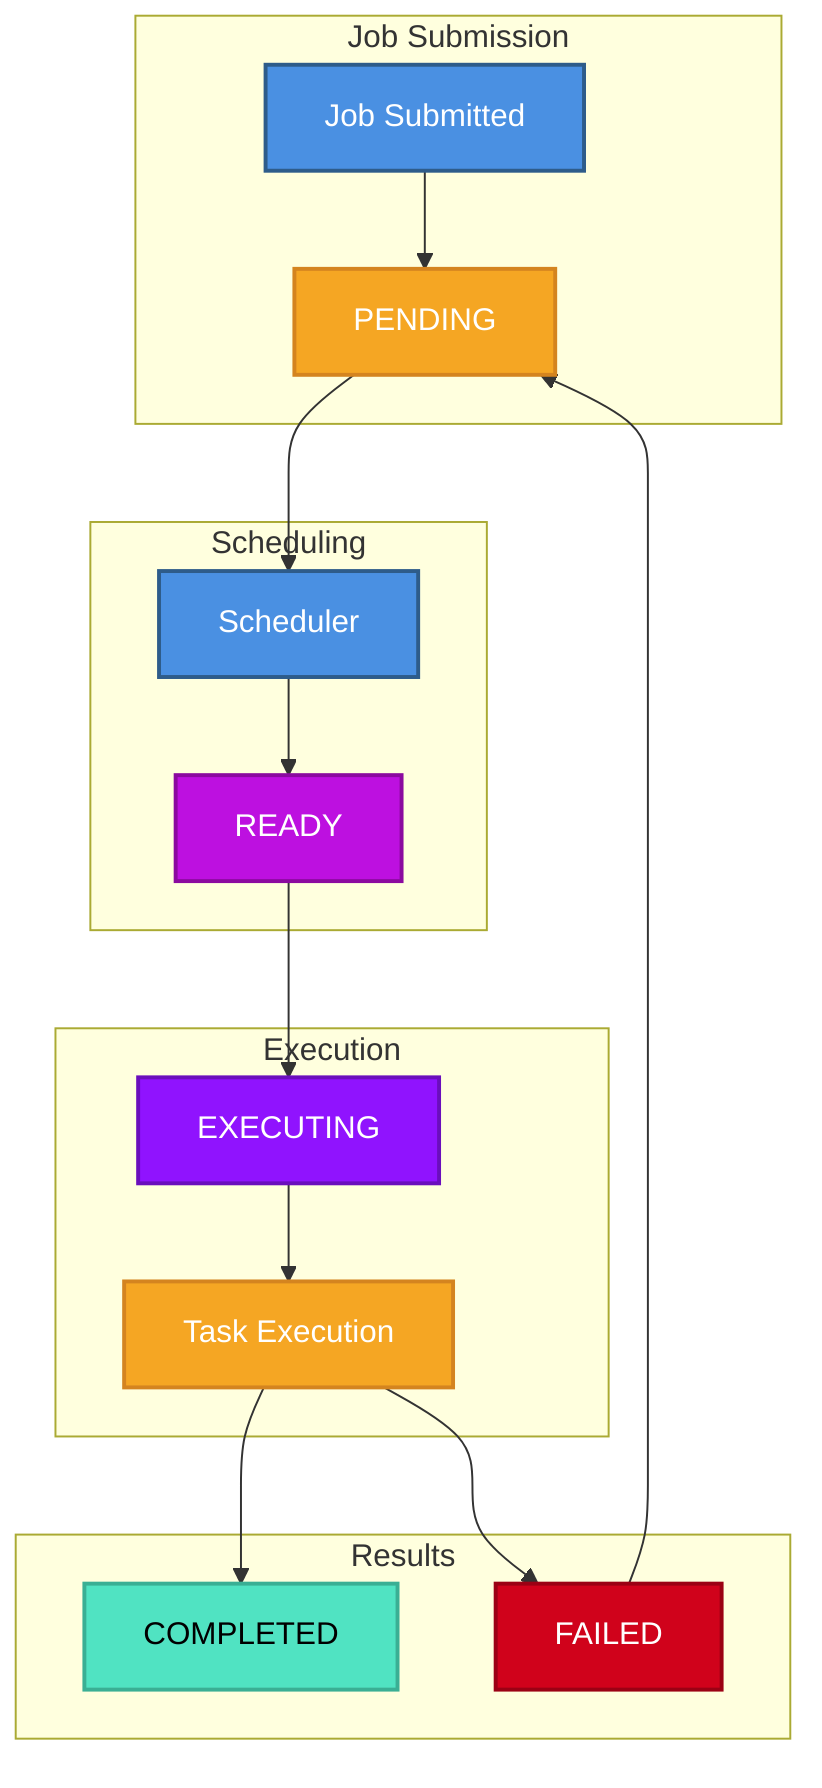 graph TB
    subgraph Submission["Job Submission"]
        SUB["Job Submitted"]:::request
        PEND["PENDING"]:::pending
    end
    
    subgraph Scheduling["Scheduling"]
        READY["READY"]:::ready
        SCHED["Scheduler"]:::core
    end
    
    subgraph Execution["Execution"]
        EXEC["EXECUTING"]:::executing
        TASK["Task Execution"]:::executor
    end
    
    subgraph Results["Results"]
        COMP["COMPLETED"]:::complete
        FAIL["FAILED"]:::failed
    end
    
    %% Relationships
    SUB --> PEND
    PEND --> SCHED
    SCHED --> READY
    READY --> EXEC
    EXEC --> TASK
    TASK --> COMP
    TASK --> FAIL
    FAIL --> PEND
    
    %% Styling
    classDef request fill:#4A90E2,stroke:#2E5C8A,stroke-width:2px,color:#FFFFFF
    classDef pending fill:#F5A623,stroke:#D4841F,stroke-width:2px,color:#FFFFFF
    classDef ready fill:#BD10E0,stroke:#8B0A9F,stroke-width:2px,color:#FFFFFF
    classDef executing fill:#9013FE,stroke:#6A0EBC,stroke-width:2px,color:#FFFFFF
    classDef complete fill:#50E3C2,stroke:#3AAF94,stroke-width:2px,color:#000000
    classDef failed fill:#D0021B,stroke:#9B0114,stroke-width:2px,color:#FFFFFF
    classDef core fill:#4A90E2,stroke:#2E5C8A,stroke-width:2px,color:#FFFFFF
    classDef executor fill:#F5A623,stroke:#D4841F,stroke-width:2px,color:#FFFFFF